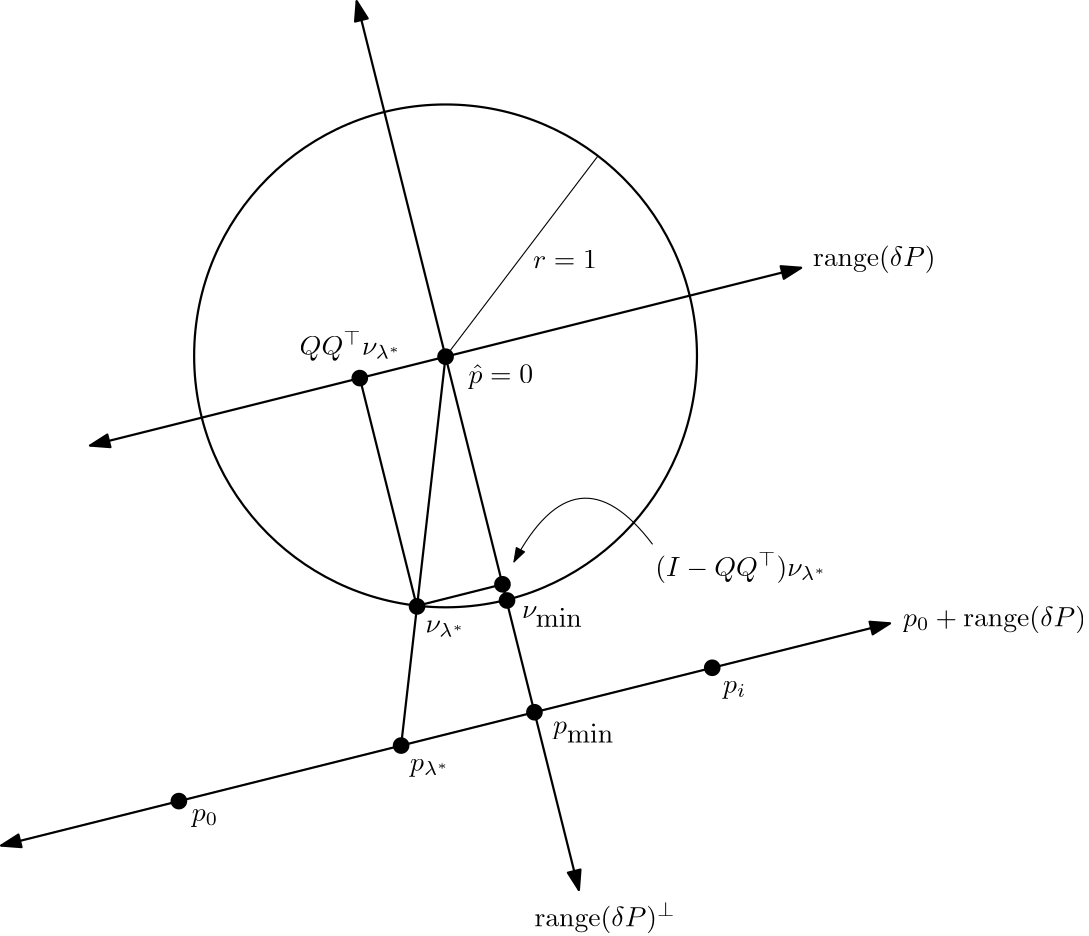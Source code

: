 <?xml version="1.0"?>
<!DOCTYPE ipe SYSTEM "ipe.dtd">
<ipe version="70206" creator="Ipe 7.2.7">
<info created="D:20180521115358" modified="D:20180624103200"/>
<ipestyle name="basic">
<symbol name="arrow/arc(spx)">
<path stroke="sym-stroke" fill="sym-stroke" pen="sym-pen">
0 0 m
-1 0.333 l
-1 -0.333 l
h
</path>
</symbol>
<symbol name="arrow/farc(spx)">
<path stroke="sym-stroke" fill="white" pen="sym-pen">
0 0 m
-1 0.333 l
-1 -0.333 l
h
</path>
</symbol>
<symbol name="arrow/ptarc(spx)">
<path stroke="sym-stroke" fill="sym-stroke" pen="sym-pen">
0 0 m
-1 0.333 l
-0.8 0 l
-1 -0.333 l
h
</path>
</symbol>
<symbol name="arrow/fptarc(spx)">
<path stroke="sym-stroke" fill="white" pen="sym-pen">
0 0 m
-1 0.333 l
-0.8 0 l
-1 -0.333 l
h
</path>
</symbol>
<symbol name="mark/circle(sx)" transformations="translations">
<path fill="sym-stroke">
0.6 0 0 0.6 0 0 e
0.4 0 0 0.4 0 0 e
</path>
</symbol>
<symbol name="mark/disk(sx)" transformations="translations">
<path fill="sym-stroke">
0.6 0 0 0.6 0 0 e
</path>
</symbol>
<symbol name="mark/fdisk(sfx)" transformations="translations">
<group>
<path fill="sym-fill">
0.5 0 0 0.5 0 0 e
</path>
<path fill="sym-stroke" fillrule="eofill">
0.6 0 0 0.6 0 0 e
0.4 0 0 0.4 0 0 e
</path>
</group>
</symbol>
<symbol name="mark/box(sx)" transformations="translations">
<path fill="sym-stroke" fillrule="eofill">
-0.6 -0.6 m
0.6 -0.6 l
0.6 0.6 l
-0.6 0.6 l
h
-0.4 -0.4 m
0.4 -0.4 l
0.4 0.4 l
-0.4 0.4 l
h
</path>
</symbol>
<symbol name="mark/square(sx)" transformations="translations">
<path fill="sym-stroke">
-0.6 -0.6 m
0.6 -0.6 l
0.6 0.6 l
-0.6 0.6 l
h
</path>
</symbol>
<symbol name="mark/fsquare(sfx)" transformations="translations">
<group>
<path fill="sym-fill">
-0.5 -0.5 m
0.5 -0.5 l
0.5 0.5 l
-0.5 0.5 l
h
</path>
<path fill="sym-stroke" fillrule="eofill">
-0.6 -0.6 m
0.6 -0.6 l
0.6 0.6 l
-0.6 0.6 l
h
-0.4 -0.4 m
0.4 -0.4 l
0.4 0.4 l
-0.4 0.4 l
h
</path>
</group>
</symbol>
<symbol name="mark/cross(sx)" transformations="translations">
<group>
<path fill="sym-stroke">
-0.43 -0.57 m
0.57 0.43 l
0.43 0.57 l
-0.57 -0.43 l
h
</path>
<path fill="sym-stroke">
-0.43 0.57 m
0.57 -0.43 l
0.43 -0.57 l
-0.57 0.43 l
h
</path>
</group>
</symbol>
<symbol name="arrow/fnormal(spx)">
<path stroke="sym-stroke" fill="white" pen="sym-pen">
0 0 m
-1 0.333 l
-1 -0.333 l
h
</path>
</symbol>
<symbol name="arrow/pointed(spx)">
<path stroke="sym-stroke" fill="sym-stroke" pen="sym-pen">
0 0 m
-1 0.333 l
-0.8 0 l
-1 -0.333 l
h
</path>
</symbol>
<symbol name="arrow/fpointed(spx)">
<path stroke="sym-stroke" fill="white" pen="sym-pen">
0 0 m
-1 0.333 l
-0.8 0 l
-1 -0.333 l
h
</path>
</symbol>
<symbol name="arrow/linear(spx)">
<path stroke="sym-stroke" pen="sym-pen">
-1 0.333 m
0 0 l
-1 -0.333 l
</path>
</symbol>
<symbol name="arrow/fdouble(spx)">
<path stroke="sym-stroke" fill="white" pen="sym-pen">
0 0 m
-1 0.333 l
-1 -0.333 l
h
-1 0 m
-2 0.333 l
-2 -0.333 l
h
</path>
</symbol>
<symbol name="arrow/double(spx)">
<path stroke="sym-stroke" fill="sym-stroke" pen="sym-pen">
0 0 m
-1 0.333 l
-1 -0.333 l
h
-1 0 m
-2 0.333 l
-2 -0.333 l
h
</path>
</symbol>
<pen name="heavier" value="0.8"/>
<pen name="fat" value="1.2"/>
<pen name="ultrafat" value="2"/>
<symbolsize name="large" value="5"/>
<symbolsize name="small" value="2"/>
<symbolsize name="tiny" value="1.1"/>
<arrowsize name="large" value="10"/>
<arrowsize name="small" value="5"/>
<arrowsize name="tiny" value="3"/>
<color name="red" value="1 0 0"/>
<color name="green" value="0 1 0"/>
<color name="blue" value="0 0 1"/>
<color name="yellow" value="1 1 0"/>
<color name="orange" value="1 0.647 0"/>
<color name="gold" value="1 0.843 0"/>
<color name="purple" value="0.627 0.125 0.941"/>
<color name="gray" value="0.745"/>
<color name="brown" value="0.647 0.165 0.165"/>
<color name="navy" value="0 0 0.502"/>
<color name="pink" value="1 0.753 0.796"/>
<color name="seagreen" value="0.18 0.545 0.341"/>
<color name="turquoise" value="0.251 0.878 0.816"/>
<color name="violet" value="0.933 0.51 0.933"/>
<color name="darkblue" value="0 0 0.545"/>
<color name="darkcyan" value="0 0.545 0.545"/>
<color name="darkgray" value="0.663"/>
<color name="darkgreen" value="0 0.392 0"/>
<color name="darkmagenta" value="0.545 0 0.545"/>
<color name="darkorange" value="1 0.549 0"/>
<color name="darkred" value="0.545 0 0"/>
<color name="lightblue" value="0.678 0.847 0.902"/>
<color name="lightcyan" value="0.878 1 1"/>
<color name="lightgray" value="0.827"/>
<color name="lightgreen" value="0.565 0.933 0.565"/>
<color name="lightyellow" value="1 1 0.878"/>
<dashstyle name="dashed" value="[4] 0"/>
<dashstyle name="dotted" value="[1 3] 0"/>
<dashstyle name="dash dotted" value="[4 2 1 2] 0"/>
<dashstyle name="dash dot dotted" value="[4 2 1 2 1 2] 0"/>
<textsize name="large" value="\large"/>
<textsize name="Large" value="\Large"/>
<textsize name="LARGE" value="\LARGE"/>
<textsize name="huge" value="\huge"/>
<textsize name="Huge" value="\Huge"/>
<textsize name="small" value="\small"/>
<textsize name="footnote" value="\footnotesize"/>
<textsize name="tiny" value="\tiny"/>
<textstyle name="center" begin="\begin{center}" end="\end{center}"/>
<textstyle name="itemize" begin="\begin{itemize}" end="\end{itemize}"/>
<textstyle name="item" begin="\begin{itemize}\item{}" end="\end{itemize}"/>
<gridsize name="4 pts" value="4"/>
<gridsize name="8 pts (~3 mm)" value="8"/>
<gridsize name="16 pts (~6 mm)" value="16"/>
<gridsize name="32 pts (~12 mm)" value="32"/>
<gridsize name="10 pts (~3.5 mm)" value="10"/>
<gridsize name="20 pts (~7 mm)" value="20"/>
<gridsize name="14 pts (~5 mm)" value="14"/>
<gridsize name="28 pts (~10 mm)" value="28"/>
<gridsize name="56 pts (~20 mm)" value="56"/>
<anglesize name="90 deg" value="90"/>
<anglesize name="60 deg" value="60"/>
<anglesize name="45 deg" value="45"/>
<anglesize name="30 deg" value="30"/>
<anglesize name="22.5 deg" value="22.5"/>
<opacity name="10%" value="0.1"/>
<opacity name="30%" value="0.3"/>
<opacity name="50%" value="0.5"/>
<opacity name="75%" value="0.75"/>
<tiling name="falling" angle="-60" step="4" width="1"/>
<tiling name="rising" angle="30" step="4" width="1"/>
</ipestyle>
<page>
<layer name="alpha"/>
<view layers="alpha" active="alpha"/>
<path layer="alpha" matrix="1 0 0 1 0 0.280455" stroke="black" pen="heavier">
90.5097 0 0 90.5097 256 640 e
</path>
<use name="mark/disk(sx)" pos="256 640" size="large" stroke="black"/>
<path stroke="black" pen="heavier" arrow="normal/normal" rarrow="normal/normal">
128 608 m
384 672 l
</path>
<path matrix="1 0 0 1 -64 0" stroke="black" pen="heavier" arrow="normal/normal" rarrow="normal/normal">
160 464 m
480 544 l
</path>
<use matrix="1 0 0 1 -32 0" name="mark/disk(sx)" pos="384 528" size="large" stroke="black"/>
<use matrix="1 0 0 1 -32 0" name="mark/disk(sx)" pos="192 480" size="large" stroke="black"/>
<path stroke="black" pen="heavier" arrow="normal/normal" rarrow="normal/normal">
224 768 m
304 448 l
</path>
<use name="mark/disk(sx)" pos="288 512" size="large" stroke="black"/>
<text matrix="1 0 0 1 -9.32336 -7.65694" transformations="translations" pos="304 512" stroke="black" type="label" width="22.115" height="4.292" depth="3.22" valign="baseline" style="math">p_{\mbox{min}}</text>
<text matrix="1 0 0 1 -3.06508 2.41022" transformations="translations" pos="358.935 516.573" stroke="black" type="label" width="8.329" height="4.297" depth="1.93" valign="baseline" style="math">p_i</text>
<text matrix="1 0 0 1 -4.62611 3.19414" transformations="translations" pos="169.276 469.638" stroke="black" type="label" width="9.482" height="4.297" depth="1.93" valign="baseline" style="math">p_0</text>
<use name="mark/disk(sx)" pos="240 500" size="large" stroke="black"/>
<path stroke="black" pen="heavier">
256 640 m
240 500 l
</path>
<use name="mark/disk(sx)" pos="245.744 550.087" size="large" stroke="black"/>
<text matrix="1 0 0 1 13.4023 8.10575" transformations="translations" pos="229.788 482.796" stroke="black" type="label" width="14.401" height="4.297" depth="1.93" valign="baseline" style="math">p_{\lambda^*}</text>
<text matrix="1 0 0 1 27.0812 -5.40383" transformations="translations" pos="221.732 546.059" stroke="black" type="label" width="14.31" height="4.294" depth="1.49" valign="baseline" style="math">\nu_{\lambda^*}</text>
<path matrix="1 0 0 1 -30.9265 -7.57779" stroke="black" pen="heavier">
256.079 639.817 m
276.603 557.602 l
</path>
<text matrix="1 0 0 1 -5.7115 -4.67058" transformations="translations" pos="426.417 547.658" stroke="black" type="label" width="65.819" height="7.473" depth="2.49" valign="baseline" style="math">p_0 + \mbox{range}(\delta P)</text>
<text matrix="1 0 0 1 -4.72068 -2.85991" transformations="translations" pos="392.972 675.541" stroke="black" type="label" width="44.161" height="7.473" depth="2.49" valign="baseline" style="math">\mbox{range}(\delta P)</text>
<text matrix="1 0 0 1 -7.32663 4.36636" transformations="translations" pos="295.315 430.607" stroke="black" type="label" width="50.886" height="8.459" depth="2.49" valign="baseline" style="math">\mbox{range}(\delta P)^\perp</text>
<text matrix="1 0 0 1 -5.86104 -6.50256" transformations="translations" pos="209.304 647.198" stroke="black" type="label" width="36.787" height="8.465" depth="1.93" valign="baseline" style="math">QQ^\top \nu_{\lambda^*}</text>
<use name="mark/disk(sx)" pos="225.125 632.286" size="large" stroke="black"/>
<path matrix="1 0 0 1 20.631 -81.9727" stroke="black" pen="heavier">
225.032 632.264 m
255.844 640.019 l
</path>
<use name="mark/disk(sx)" pos="276.487 558.06" size="large" stroke="black"/>
<text matrix="1 0 0 1 46.0281 -8.70858" transformations="translations" pos="285.454 569.785" stroke="black" type="label" width="61.873" height="8.459" depth="2.49" valign="baseline" style="math">(I - QQ^\top) \nu_{\lambda^*}</text>
<path stroke="black" arrow="normal/small">
330.531 572.441 m
303.184 608.575
280.613 566.094 c
</path>
<text matrix="1 0 0 1 1.3298 -19.9794" transformations="translations" pos="262.897 650.379" stroke="black" type="label" width="23.277" height="6.926" depth="1.93" valign="baseline" style="math">\hat{p} = 0</text>
<path stroke="black">
256 640 m
310.77 712.141 l
</path>
<text matrix="1 0 0 1 -3.89517 -4.63379" transformations="translations" pos="291.35 676.476" stroke="black" type="label" width="23.036" height="6.42" depth="0" valign="baseline" style="math">r = 1</text>
<use name="mark/disk(sx)" pos="278.126 552.227" size="large" stroke="black"/>
<text matrix="1 0 0 1 -5.43537 2.6141" transformations="translations" pos="288.948 543.332" stroke="black" type="label" width="22.024" height="4.292" depth="3.22" valign="baseline" style="math">\nu_{\mbox{min}}</text>
</page>
</ipe>
